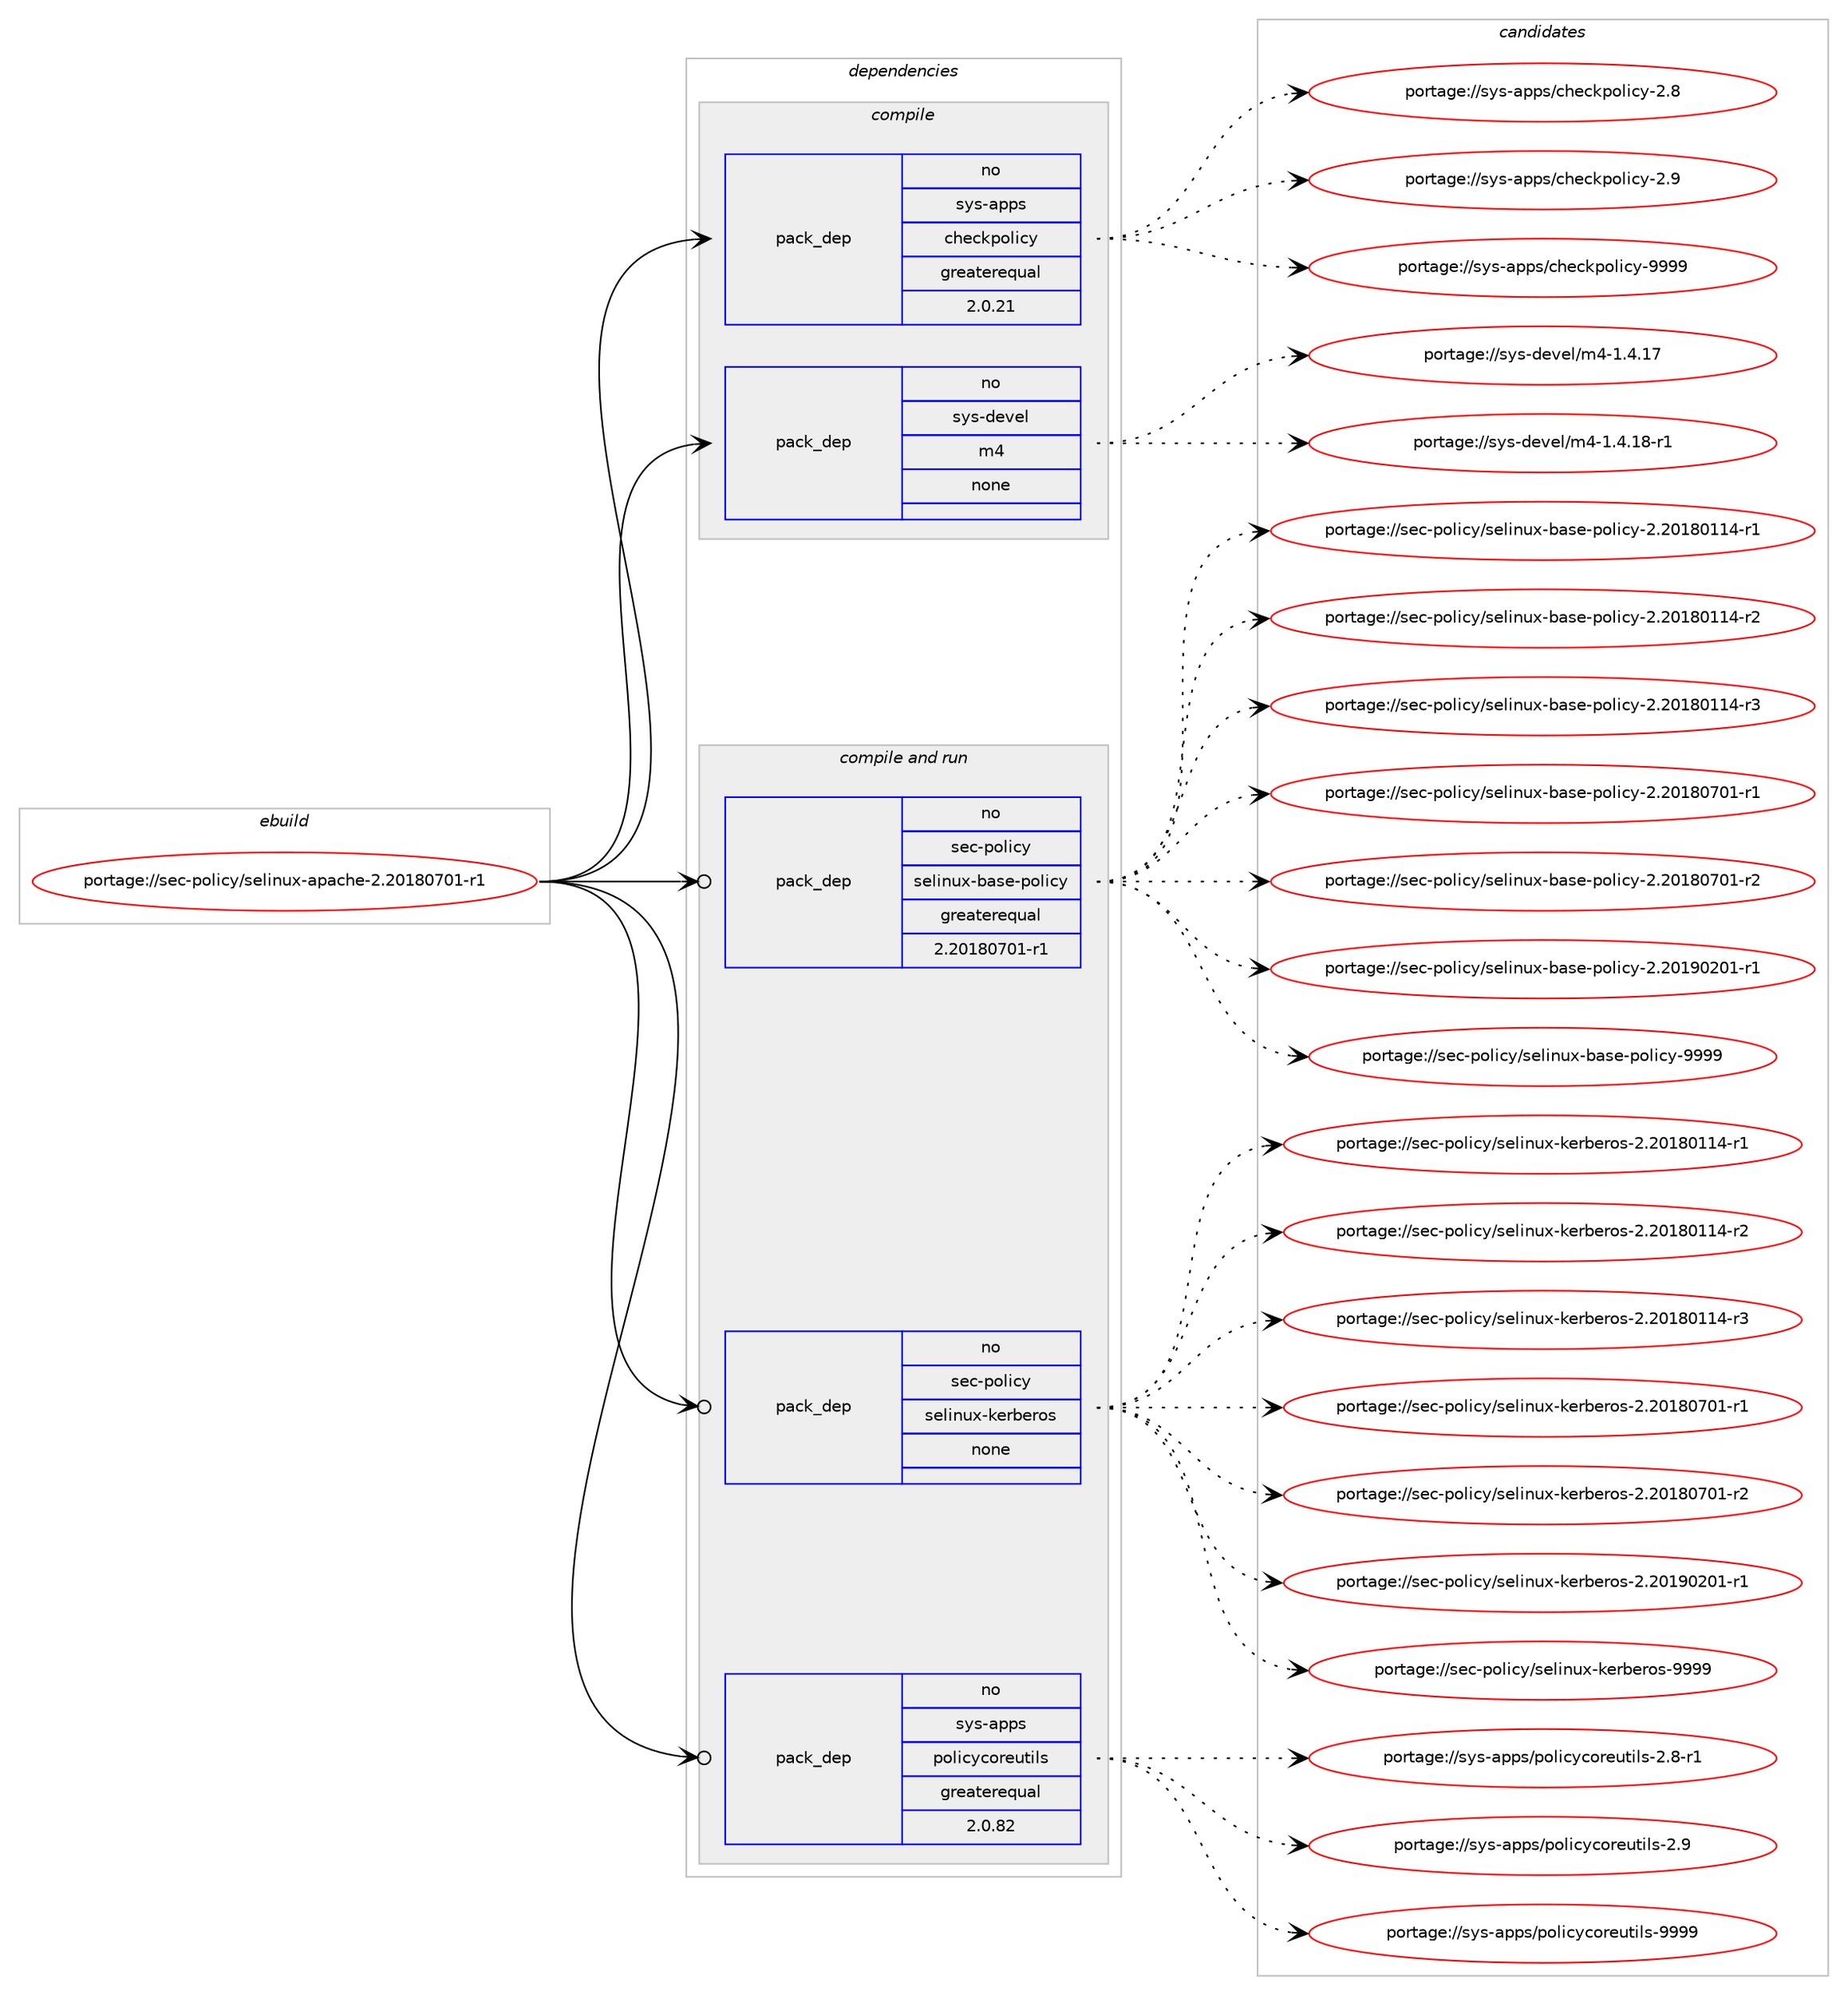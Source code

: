 digraph prolog {

# *************
# Graph options
# *************

newrank=true;
concentrate=true;
compound=true;
graph [rankdir=LR,fontname=Helvetica,fontsize=10,ranksep=1.5];#, ranksep=2.5, nodesep=0.2];
edge  [arrowhead=vee];
node  [fontname=Helvetica,fontsize=10];

# **********
# The ebuild
# **********

subgraph cluster_leftcol {
color=gray;
rank=same;
label=<<i>ebuild</i>>;
id [label="portage://sec-policy/selinux-apache-2.20180701-r1", color=red, width=4, href="../sec-policy/selinux-apache-2.20180701-r1.svg"];
}

# ****************
# The dependencies
# ****************

subgraph cluster_midcol {
color=gray;
label=<<i>dependencies</i>>;
subgraph cluster_compile {
fillcolor="#eeeeee";
style=filled;
label=<<i>compile</i>>;
subgraph pack293831 {
dependency399475 [label=<<TABLE BORDER="0" CELLBORDER="1" CELLSPACING="0" CELLPADDING="4" WIDTH="220"><TR><TD ROWSPAN="6" CELLPADDING="30">pack_dep</TD></TR><TR><TD WIDTH="110">no</TD></TR><TR><TD>sys-apps</TD></TR><TR><TD>checkpolicy</TD></TR><TR><TD>greaterequal</TD></TR><TR><TD>2.0.21</TD></TR></TABLE>>, shape=none, color=blue];
}
id:e -> dependency399475:w [weight=20,style="solid",arrowhead="vee"];
subgraph pack293832 {
dependency399476 [label=<<TABLE BORDER="0" CELLBORDER="1" CELLSPACING="0" CELLPADDING="4" WIDTH="220"><TR><TD ROWSPAN="6" CELLPADDING="30">pack_dep</TD></TR><TR><TD WIDTH="110">no</TD></TR><TR><TD>sys-devel</TD></TR><TR><TD>m4</TD></TR><TR><TD>none</TD></TR><TR><TD></TD></TR></TABLE>>, shape=none, color=blue];
}
id:e -> dependency399476:w [weight=20,style="solid",arrowhead="vee"];
}
subgraph cluster_compileandrun {
fillcolor="#eeeeee";
style=filled;
label=<<i>compile and run</i>>;
subgraph pack293833 {
dependency399477 [label=<<TABLE BORDER="0" CELLBORDER="1" CELLSPACING="0" CELLPADDING="4" WIDTH="220"><TR><TD ROWSPAN="6" CELLPADDING="30">pack_dep</TD></TR><TR><TD WIDTH="110">no</TD></TR><TR><TD>sec-policy</TD></TR><TR><TD>selinux-base-policy</TD></TR><TR><TD>greaterequal</TD></TR><TR><TD>2.20180701-r1</TD></TR></TABLE>>, shape=none, color=blue];
}
id:e -> dependency399477:w [weight=20,style="solid",arrowhead="odotvee"];
subgraph pack293834 {
dependency399478 [label=<<TABLE BORDER="0" CELLBORDER="1" CELLSPACING="0" CELLPADDING="4" WIDTH="220"><TR><TD ROWSPAN="6" CELLPADDING="30">pack_dep</TD></TR><TR><TD WIDTH="110">no</TD></TR><TR><TD>sec-policy</TD></TR><TR><TD>selinux-kerberos</TD></TR><TR><TD>none</TD></TR><TR><TD></TD></TR></TABLE>>, shape=none, color=blue];
}
id:e -> dependency399478:w [weight=20,style="solid",arrowhead="odotvee"];
subgraph pack293835 {
dependency399479 [label=<<TABLE BORDER="0" CELLBORDER="1" CELLSPACING="0" CELLPADDING="4" WIDTH="220"><TR><TD ROWSPAN="6" CELLPADDING="30">pack_dep</TD></TR><TR><TD WIDTH="110">no</TD></TR><TR><TD>sys-apps</TD></TR><TR><TD>policycoreutils</TD></TR><TR><TD>greaterequal</TD></TR><TR><TD>2.0.82</TD></TR></TABLE>>, shape=none, color=blue];
}
id:e -> dependency399479:w [weight=20,style="solid",arrowhead="odotvee"];
}
subgraph cluster_run {
fillcolor="#eeeeee";
style=filled;
label=<<i>run</i>>;
}
}

# **************
# The candidates
# **************

subgraph cluster_choices {
rank=same;
color=gray;
label=<<i>candidates</i>>;

subgraph choice293831 {
color=black;
nodesep=1;
choiceportage11512111545971121121154799104101991071121111081059912145504656 [label="portage://sys-apps/checkpolicy-2.8", color=red, width=4,href="../sys-apps/checkpolicy-2.8.svg"];
choiceportage11512111545971121121154799104101991071121111081059912145504657 [label="portage://sys-apps/checkpolicy-2.9", color=red, width=4,href="../sys-apps/checkpolicy-2.9.svg"];
choiceportage1151211154597112112115479910410199107112111108105991214557575757 [label="portage://sys-apps/checkpolicy-9999", color=red, width=4,href="../sys-apps/checkpolicy-9999.svg"];
dependency399475:e -> choiceportage11512111545971121121154799104101991071121111081059912145504656:w [style=dotted,weight="100"];
dependency399475:e -> choiceportage11512111545971121121154799104101991071121111081059912145504657:w [style=dotted,weight="100"];
dependency399475:e -> choiceportage1151211154597112112115479910410199107112111108105991214557575757:w [style=dotted,weight="100"];
}
subgraph choice293832 {
color=black;
nodesep=1;
choiceportage11512111545100101118101108471095245494652464955 [label="portage://sys-devel/m4-1.4.17", color=red, width=4,href="../sys-devel/m4-1.4.17.svg"];
choiceportage115121115451001011181011084710952454946524649564511449 [label="portage://sys-devel/m4-1.4.18-r1", color=red, width=4,href="../sys-devel/m4-1.4.18-r1.svg"];
dependency399476:e -> choiceportage11512111545100101118101108471095245494652464955:w [style=dotted,weight="100"];
dependency399476:e -> choiceportage115121115451001011181011084710952454946524649564511449:w [style=dotted,weight="100"];
}
subgraph choice293833 {
color=black;
nodesep=1;
choiceportage11510199451121111081059912147115101108105110117120459897115101451121111081059912145504650484956484949524511449 [label="portage://sec-policy/selinux-base-policy-2.20180114-r1", color=red, width=4,href="../sec-policy/selinux-base-policy-2.20180114-r1.svg"];
choiceportage11510199451121111081059912147115101108105110117120459897115101451121111081059912145504650484956484949524511450 [label="portage://sec-policy/selinux-base-policy-2.20180114-r2", color=red, width=4,href="../sec-policy/selinux-base-policy-2.20180114-r2.svg"];
choiceportage11510199451121111081059912147115101108105110117120459897115101451121111081059912145504650484956484949524511451 [label="portage://sec-policy/selinux-base-policy-2.20180114-r3", color=red, width=4,href="../sec-policy/selinux-base-policy-2.20180114-r3.svg"];
choiceportage11510199451121111081059912147115101108105110117120459897115101451121111081059912145504650484956485548494511449 [label="portage://sec-policy/selinux-base-policy-2.20180701-r1", color=red, width=4,href="../sec-policy/selinux-base-policy-2.20180701-r1.svg"];
choiceportage11510199451121111081059912147115101108105110117120459897115101451121111081059912145504650484956485548494511450 [label="portage://sec-policy/selinux-base-policy-2.20180701-r2", color=red, width=4,href="../sec-policy/selinux-base-policy-2.20180701-r2.svg"];
choiceportage11510199451121111081059912147115101108105110117120459897115101451121111081059912145504650484957485048494511449 [label="portage://sec-policy/selinux-base-policy-2.20190201-r1", color=red, width=4,href="../sec-policy/selinux-base-policy-2.20190201-r1.svg"];
choiceportage1151019945112111108105991214711510110810511011712045989711510145112111108105991214557575757 [label="portage://sec-policy/selinux-base-policy-9999", color=red, width=4,href="../sec-policy/selinux-base-policy-9999.svg"];
dependency399477:e -> choiceportage11510199451121111081059912147115101108105110117120459897115101451121111081059912145504650484956484949524511449:w [style=dotted,weight="100"];
dependency399477:e -> choiceportage11510199451121111081059912147115101108105110117120459897115101451121111081059912145504650484956484949524511450:w [style=dotted,weight="100"];
dependency399477:e -> choiceportage11510199451121111081059912147115101108105110117120459897115101451121111081059912145504650484956484949524511451:w [style=dotted,weight="100"];
dependency399477:e -> choiceportage11510199451121111081059912147115101108105110117120459897115101451121111081059912145504650484956485548494511449:w [style=dotted,weight="100"];
dependency399477:e -> choiceportage11510199451121111081059912147115101108105110117120459897115101451121111081059912145504650484956485548494511450:w [style=dotted,weight="100"];
dependency399477:e -> choiceportage11510199451121111081059912147115101108105110117120459897115101451121111081059912145504650484957485048494511449:w [style=dotted,weight="100"];
dependency399477:e -> choiceportage1151019945112111108105991214711510110810511011712045989711510145112111108105991214557575757:w [style=dotted,weight="100"];
}
subgraph choice293834 {
color=black;
nodesep=1;
choiceportage11510199451121111081059912147115101108105110117120451071011149810111411111545504650484956484949524511449 [label="portage://sec-policy/selinux-kerberos-2.20180114-r1", color=red, width=4,href="../sec-policy/selinux-kerberos-2.20180114-r1.svg"];
choiceportage11510199451121111081059912147115101108105110117120451071011149810111411111545504650484956484949524511450 [label="portage://sec-policy/selinux-kerberos-2.20180114-r2", color=red, width=4,href="../sec-policy/selinux-kerberos-2.20180114-r2.svg"];
choiceportage11510199451121111081059912147115101108105110117120451071011149810111411111545504650484956484949524511451 [label="portage://sec-policy/selinux-kerberos-2.20180114-r3", color=red, width=4,href="../sec-policy/selinux-kerberos-2.20180114-r3.svg"];
choiceportage11510199451121111081059912147115101108105110117120451071011149810111411111545504650484956485548494511449 [label="portage://sec-policy/selinux-kerberos-2.20180701-r1", color=red, width=4,href="../sec-policy/selinux-kerberos-2.20180701-r1.svg"];
choiceportage11510199451121111081059912147115101108105110117120451071011149810111411111545504650484956485548494511450 [label="portage://sec-policy/selinux-kerberos-2.20180701-r2", color=red, width=4,href="../sec-policy/selinux-kerberos-2.20180701-r2.svg"];
choiceportage11510199451121111081059912147115101108105110117120451071011149810111411111545504650484957485048494511449 [label="portage://sec-policy/selinux-kerberos-2.20190201-r1", color=red, width=4,href="../sec-policy/selinux-kerberos-2.20190201-r1.svg"];
choiceportage1151019945112111108105991214711510110810511011712045107101114981011141111154557575757 [label="portage://sec-policy/selinux-kerberos-9999", color=red, width=4,href="../sec-policy/selinux-kerberos-9999.svg"];
dependency399478:e -> choiceportage11510199451121111081059912147115101108105110117120451071011149810111411111545504650484956484949524511449:w [style=dotted,weight="100"];
dependency399478:e -> choiceportage11510199451121111081059912147115101108105110117120451071011149810111411111545504650484956484949524511450:w [style=dotted,weight="100"];
dependency399478:e -> choiceportage11510199451121111081059912147115101108105110117120451071011149810111411111545504650484956484949524511451:w [style=dotted,weight="100"];
dependency399478:e -> choiceportage11510199451121111081059912147115101108105110117120451071011149810111411111545504650484956485548494511449:w [style=dotted,weight="100"];
dependency399478:e -> choiceportage11510199451121111081059912147115101108105110117120451071011149810111411111545504650484956485548494511450:w [style=dotted,weight="100"];
dependency399478:e -> choiceportage11510199451121111081059912147115101108105110117120451071011149810111411111545504650484957485048494511449:w [style=dotted,weight="100"];
dependency399478:e -> choiceportage1151019945112111108105991214711510110810511011712045107101114981011141111154557575757:w [style=dotted,weight="100"];
}
subgraph choice293835 {
color=black;
nodesep=1;
choiceportage1151211154597112112115471121111081059912199111114101117116105108115455046564511449 [label="portage://sys-apps/policycoreutils-2.8-r1", color=red, width=4,href="../sys-apps/policycoreutils-2.8-r1.svg"];
choiceportage115121115459711211211547112111108105991219911111410111711610510811545504657 [label="portage://sys-apps/policycoreutils-2.9", color=red, width=4,href="../sys-apps/policycoreutils-2.9.svg"];
choiceportage11512111545971121121154711211110810599121991111141011171161051081154557575757 [label="portage://sys-apps/policycoreutils-9999", color=red, width=4,href="../sys-apps/policycoreutils-9999.svg"];
dependency399479:e -> choiceportage1151211154597112112115471121111081059912199111114101117116105108115455046564511449:w [style=dotted,weight="100"];
dependency399479:e -> choiceportage115121115459711211211547112111108105991219911111410111711610510811545504657:w [style=dotted,weight="100"];
dependency399479:e -> choiceportage11512111545971121121154711211110810599121991111141011171161051081154557575757:w [style=dotted,weight="100"];
}
}

}
